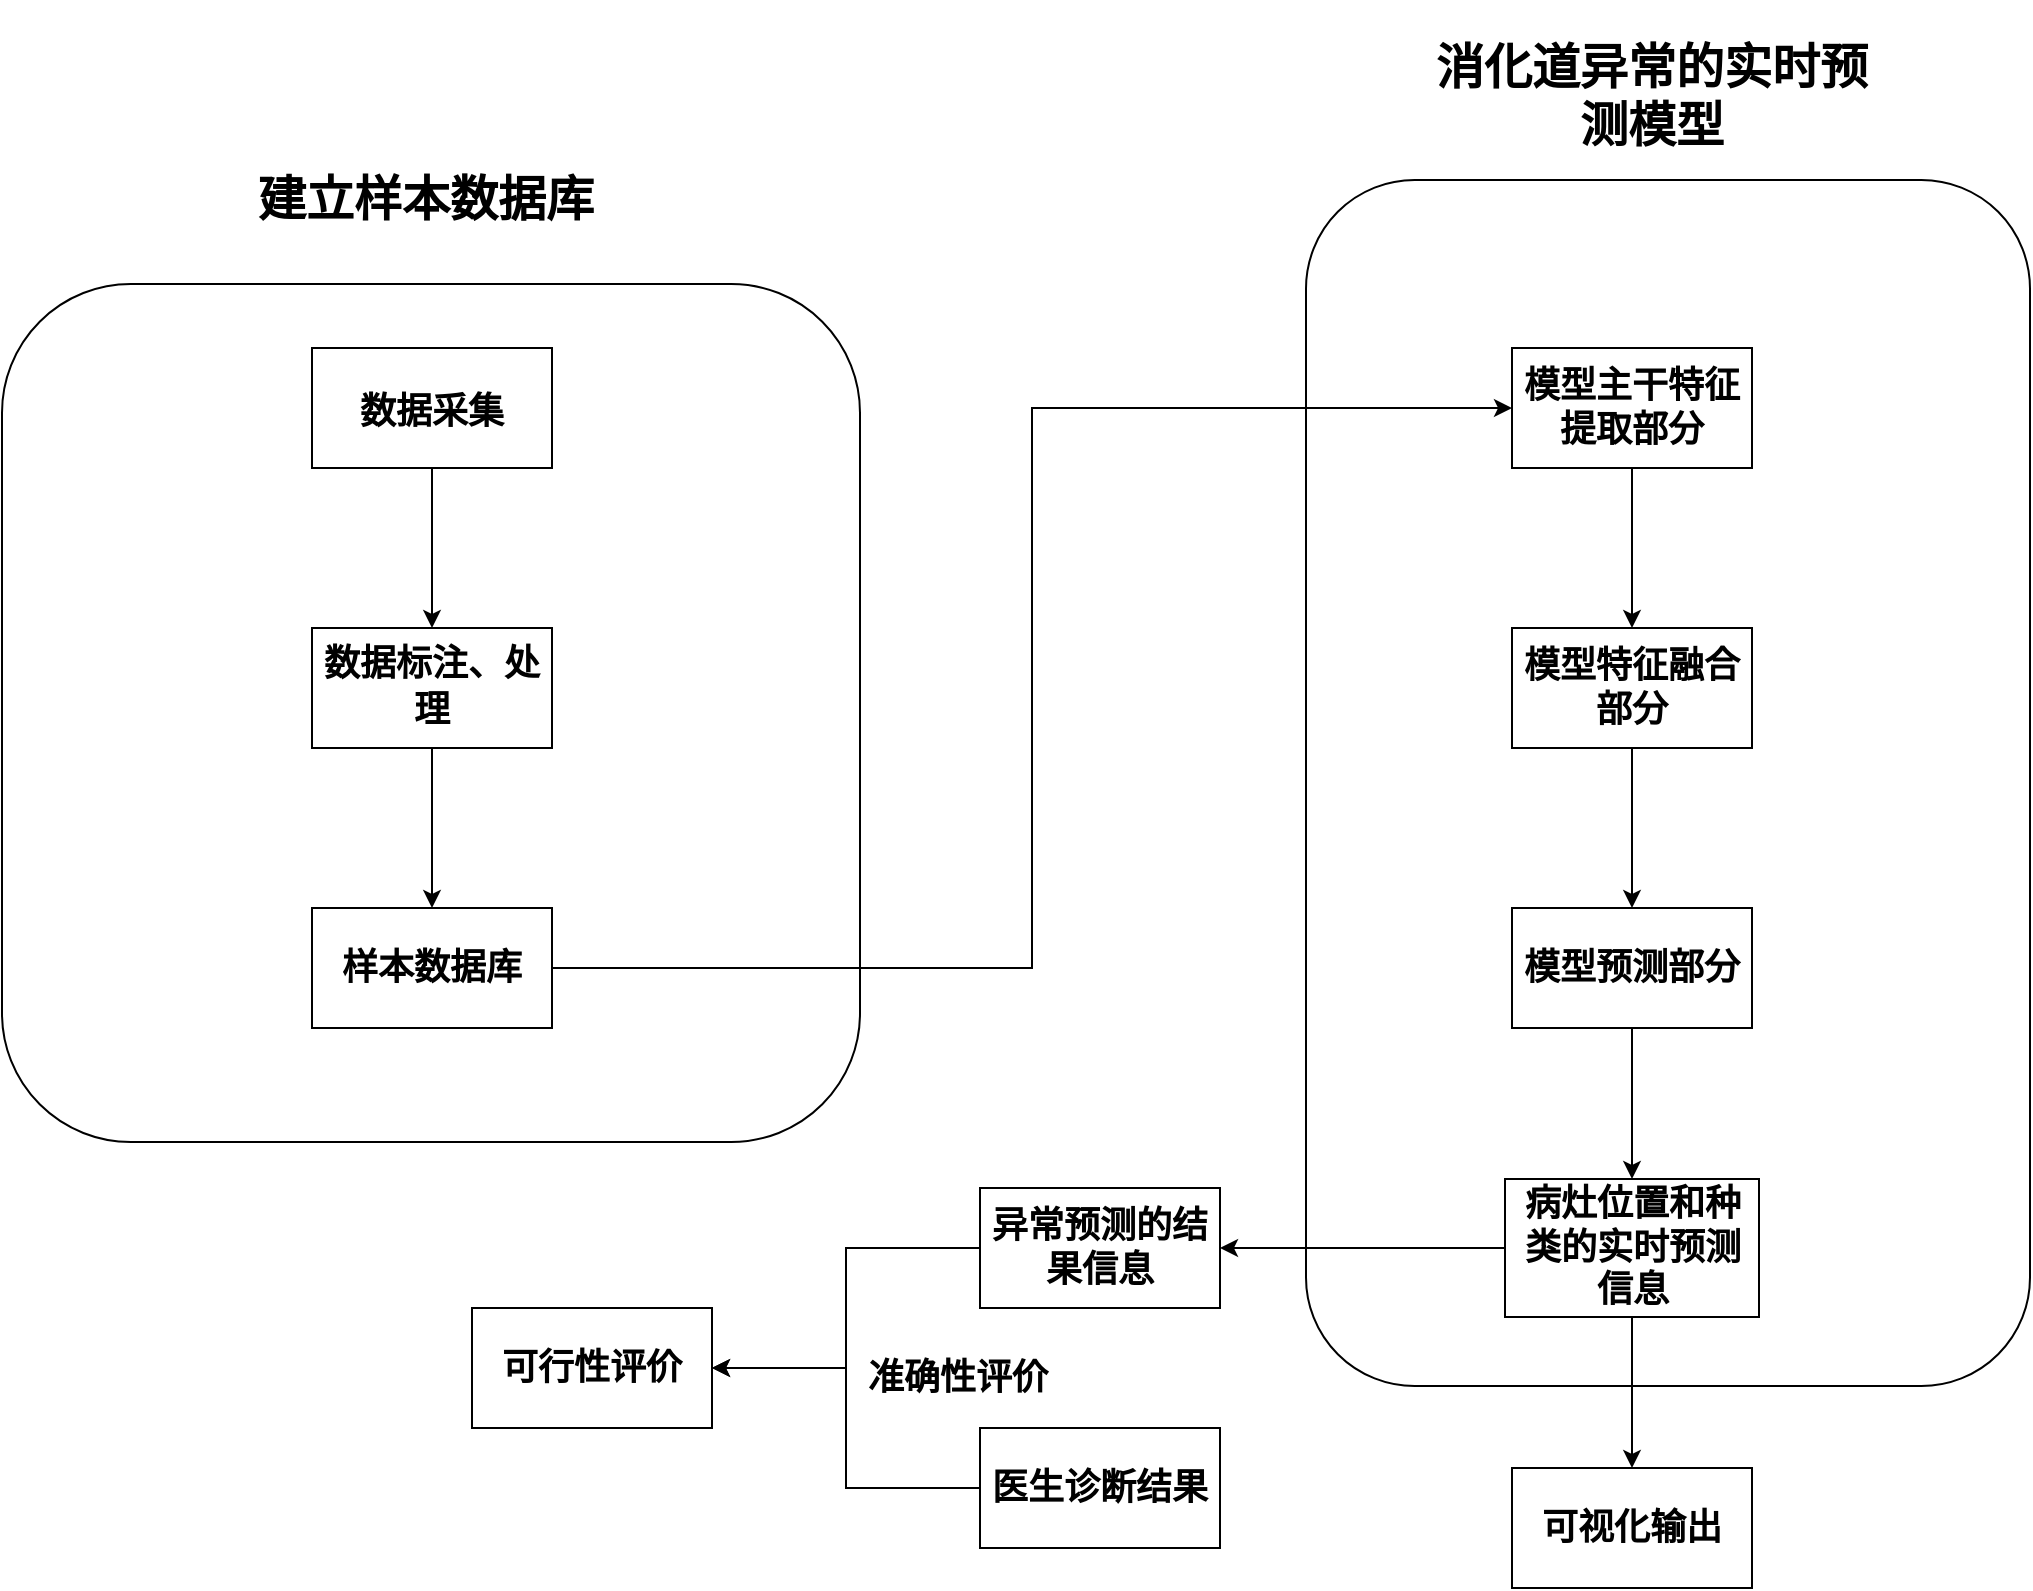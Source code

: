 <mxfile version="17.2.4" type="github">
  <diagram id="C5RBs43oDa-KdzZeNtuy" name="Page-1">
    <mxGraphModel dx="1962" dy="1268" grid="0" gridSize="10" guides="1" tooltips="1" connect="1" arrows="1" fold="1" page="0" pageScale="1" pageWidth="827" pageHeight="1169" math="0" shadow="0">
      <root>
        <mxCell id="WIyWlLk6GJQsqaUBKTNV-0" />
        <mxCell id="WIyWlLk6GJQsqaUBKTNV-1" parent="WIyWlLk6GJQsqaUBKTNV-0" />
        <mxCell id="ZSZEKu7pOIrbtc3AaUpl-3" value="" style="edgeStyle=orthogonalEdgeStyle;rounded=0;orthogonalLoop=1;jettySize=auto;html=1;" edge="1" parent="WIyWlLk6GJQsqaUBKTNV-1" source="ZSZEKu7pOIrbtc3AaUpl-1" target="ZSZEKu7pOIrbtc3AaUpl-2">
          <mxGeometry relative="1" as="geometry" />
        </mxCell>
        <mxCell id="ZSZEKu7pOIrbtc3AaUpl-1" value="&lt;h1&gt;&lt;font face=&quot;宋体&quot; data-font-src=&quot;https://songti.laoxiezi.com/&quot; style=&quot;font-size: 18px&quot;&gt;数据采集&lt;/font&gt;&lt;/h1&gt;" style="rounded=0;whiteSpace=wrap;html=1;" vertex="1" parent="WIyWlLk6GJQsqaUBKTNV-1">
          <mxGeometry x="20" y="160" width="120" height="60" as="geometry" />
        </mxCell>
        <mxCell id="ZSZEKu7pOIrbtc3AaUpl-5" value="" style="edgeStyle=orthogonalEdgeStyle;rounded=0;orthogonalLoop=1;jettySize=auto;html=1;" edge="1" parent="WIyWlLk6GJQsqaUBKTNV-1" source="ZSZEKu7pOIrbtc3AaUpl-2" target="ZSZEKu7pOIrbtc3AaUpl-4">
          <mxGeometry relative="1" as="geometry" />
        </mxCell>
        <mxCell id="ZSZEKu7pOIrbtc3AaUpl-2" value="&lt;p class=&quot;MsoNormal&quot;&gt;&lt;span&gt;&lt;font style=&quot;font-size: 18px&quot; face=&quot;宋体&quot; data-font-src=&quot;https://songti.laoxiezi.com/&quot;&gt;&lt;b&gt;数据标注、处理&lt;/b&gt;&lt;/font&gt;&lt;span lang=&quot;EN-US&quot; style=&quot;font-size: 14pt&quot;&gt;&lt;/span&gt;&lt;/span&gt;&lt;/p&gt;" style="rounded=0;whiteSpace=wrap;html=1;" vertex="1" parent="WIyWlLk6GJQsqaUBKTNV-1">
          <mxGeometry x="20" y="300" width="120" height="60" as="geometry" />
        </mxCell>
        <mxCell id="ZSZEKu7pOIrbtc3AaUpl-6" style="edgeStyle=orthogonalEdgeStyle;rounded=0;orthogonalLoop=1;jettySize=auto;html=1;entryX=0;entryY=0.5;entryDx=0;entryDy=0;" edge="1" parent="WIyWlLk6GJQsqaUBKTNV-1" source="ZSZEKu7pOIrbtc3AaUpl-4" target="ZSZEKu7pOIrbtc3AaUpl-7">
          <mxGeometry relative="1" as="geometry">
            <mxPoint x="590" y="180" as="targetPoint" />
          </mxGeometry>
        </mxCell>
        <mxCell id="ZSZEKu7pOIrbtc3AaUpl-4" value="&lt;p class=&quot;MsoNormal&quot;&gt;&lt;span&gt;&lt;font style=&quot;font-size: 18px&quot; face=&quot;宋体&quot; data-font-src=&quot;https://songti.laoxiezi.com/&quot;&gt;&lt;b&gt;样本数据库&lt;/b&gt;&lt;/font&gt;&lt;span lang=&quot;EN-US&quot;&gt;&lt;/span&gt;&lt;/span&gt;&lt;/p&gt;" style="rounded=0;whiteSpace=wrap;html=1;" vertex="1" parent="WIyWlLk6GJQsqaUBKTNV-1">
          <mxGeometry x="20" y="440" width="120" height="60" as="geometry" />
        </mxCell>
        <mxCell id="ZSZEKu7pOIrbtc3AaUpl-9" value="" style="edgeStyle=orthogonalEdgeStyle;rounded=0;orthogonalLoop=1;jettySize=auto;html=1;" edge="1" parent="WIyWlLk6GJQsqaUBKTNV-1" source="ZSZEKu7pOIrbtc3AaUpl-7" target="ZSZEKu7pOIrbtc3AaUpl-8">
          <mxGeometry relative="1" as="geometry" />
        </mxCell>
        <mxCell id="ZSZEKu7pOIrbtc3AaUpl-7" value="&lt;p class=&quot;MsoNormal&quot;&gt;&lt;span&gt;&lt;font face=&quot;宋体&quot; data-font-src=&quot;https://songti.laoxiezi.com/&quot; style=&quot;font-size: 18px&quot;&gt;&lt;b&gt;模型主干特征提取部分&lt;/b&gt;&lt;/font&gt;&lt;span lang=&quot;EN-US&quot;&gt;&lt;/span&gt;&lt;/span&gt;&lt;/p&gt;" style="rounded=0;whiteSpace=wrap;html=1;" vertex="1" parent="WIyWlLk6GJQsqaUBKTNV-1">
          <mxGeometry x="620" y="160" width="120" height="60" as="geometry" />
        </mxCell>
        <mxCell id="ZSZEKu7pOIrbtc3AaUpl-11" value="" style="edgeStyle=orthogonalEdgeStyle;rounded=0;orthogonalLoop=1;jettySize=auto;html=1;" edge="1" parent="WIyWlLk6GJQsqaUBKTNV-1" source="ZSZEKu7pOIrbtc3AaUpl-8" target="ZSZEKu7pOIrbtc3AaUpl-10">
          <mxGeometry relative="1" as="geometry" />
        </mxCell>
        <mxCell id="ZSZEKu7pOIrbtc3AaUpl-8" value="&lt;p class=&quot;MsoNormal&quot;&gt;&lt;span&gt;&lt;font face=&quot;宋体&quot; data-font-src=&quot;https://songti.laoxiezi.com/&quot; style=&quot;font-size: 18px&quot;&gt;&lt;b&gt;模型特征融合部分&lt;/b&gt;&lt;/font&gt;&lt;span lang=&quot;EN-US&quot;&gt;&lt;/span&gt;&lt;/span&gt;&lt;/p&gt;" style="rounded=0;whiteSpace=wrap;html=1;" vertex="1" parent="WIyWlLk6GJQsqaUBKTNV-1">
          <mxGeometry x="620" y="300" width="120" height="60" as="geometry" />
        </mxCell>
        <mxCell id="ZSZEKu7pOIrbtc3AaUpl-13" value="" style="edgeStyle=orthogonalEdgeStyle;rounded=0;orthogonalLoop=1;jettySize=auto;html=1;" edge="1" parent="WIyWlLk6GJQsqaUBKTNV-1" source="ZSZEKu7pOIrbtc3AaUpl-10" target="ZSZEKu7pOIrbtc3AaUpl-12">
          <mxGeometry relative="1" as="geometry" />
        </mxCell>
        <mxCell id="ZSZEKu7pOIrbtc3AaUpl-10" value="&lt;p class=&quot;MsoNormal&quot;&gt;&lt;span&gt;&lt;font face=&quot;宋体&quot; data-font-src=&quot;https://songti.laoxiezi.com/&quot; style=&quot;font-size: 18px&quot;&gt;&lt;b&gt;模型预测部分&lt;/b&gt;&lt;/font&gt;&lt;span lang=&quot;EN-US&quot;&gt;&lt;/span&gt;&lt;/span&gt;&lt;/p&gt;" style="rounded=0;whiteSpace=wrap;html=1;" vertex="1" parent="WIyWlLk6GJQsqaUBKTNV-1">
          <mxGeometry x="620" y="440" width="120" height="60" as="geometry" />
        </mxCell>
        <mxCell id="ZSZEKu7pOIrbtc3AaUpl-14" style="edgeStyle=orthogonalEdgeStyle;rounded=0;orthogonalLoop=1;jettySize=auto;html=1;" edge="1" parent="WIyWlLk6GJQsqaUBKTNV-1" source="ZSZEKu7pOIrbtc3AaUpl-12" target="ZSZEKu7pOIrbtc3AaUpl-15">
          <mxGeometry relative="1" as="geometry">
            <mxPoint x="680.0" y="750" as="targetPoint" />
          </mxGeometry>
        </mxCell>
        <mxCell id="ZSZEKu7pOIrbtc3AaUpl-16" style="edgeStyle=orthogonalEdgeStyle;rounded=0;orthogonalLoop=1;jettySize=auto;html=1;exitX=0;exitY=0.5;exitDx=0;exitDy=0;" edge="1" parent="WIyWlLk6GJQsqaUBKTNV-1" source="ZSZEKu7pOIrbtc3AaUpl-12" target="ZSZEKu7pOIrbtc3AaUpl-17">
          <mxGeometry relative="1" as="geometry">
            <mxPoint x="430" y="610" as="targetPoint" />
          </mxGeometry>
        </mxCell>
        <mxCell id="ZSZEKu7pOIrbtc3AaUpl-12" value="&lt;p class=&quot;MsoNormal&quot;&gt;&lt;span&gt;&lt;font face=&quot;宋体&quot; data-font-src=&quot;https://songti.laoxiezi.com/&quot; style=&quot;font-size: 18px&quot;&gt;&lt;b&gt;病灶位置和种类的实时预测信息&lt;/b&gt;&lt;/font&gt;&lt;span lang=&quot;EN-US&quot;&gt;&lt;/span&gt;&lt;/span&gt;&lt;/p&gt;" style="rounded=0;whiteSpace=wrap;html=1;" vertex="1" parent="WIyWlLk6GJQsqaUBKTNV-1">
          <mxGeometry x="616.5" y="575.5" width="127" height="69" as="geometry" />
        </mxCell>
        <mxCell id="ZSZEKu7pOIrbtc3AaUpl-15" value="&lt;p class=&quot;MsoNormal&quot;&gt;&lt;span&gt;&lt;font face=&quot;宋体&quot; data-font-src=&quot;https://songti.laoxiezi.com/&quot; style=&quot;font-size: 18px&quot;&gt;&lt;b&gt;可视化输出&lt;/b&gt;&lt;/font&gt;&lt;span lang=&quot;EN-US&quot;&gt;&lt;/span&gt;&lt;/span&gt;&lt;/p&gt;" style="rounded=0;whiteSpace=wrap;html=1;" vertex="1" parent="WIyWlLk6GJQsqaUBKTNV-1">
          <mxGeometry x="620.0" y="720" width="120" height="60" as="geometry" />
        </mxCell>
        <mxCell id="ZSZEKu7pOIrbtc3AaUpl-21" style="edgeStyle=orthogonalEdgeStyle;rounded=0;orthogonalLoop=1;jettySize=auto;html=1;entryX=1;entryY=0.5;entryDx=0;entryDy=0;" edge="1" parent="WIyWlLk6GJQsqaUBKTNV-1" source="ZSZEKu7pOIrbtc3AaUpl-17" target="ZSZEKu7pOIrbtc3AaUpl-19">
          <mxGeometry relative="1" as="geometry" />
        </mxCell>
        <mxCell id="ZSZEKu7pOIrbtc3AaUpl-17" value="&lt;p class=&quot;MsoNormal&quot;&gt;&lt;span&gt;&lt;font face=&quot;宋体&quot; data-font-src=&quot;https://songti.laoxiezi.com/&quot; style=&quot;font-size: 18px&quot;&gt;&lt;b&gt;异常预测的结果信息&lt;/b&gt;&lt;/font&gt;&lt;span lang=&quot;EN-US&quot;&gt;&lt;/span&gt;&lt;/span&gt;&lt;/p&gt;" style="rounded=0;whiteSpace=wrap;html=1;" vertex="1" parent="WIyWlLk6GJQsqaUBKTNV-1">
          <mxGeometry x="354" y="580" width="120" height="60" as="geometry" />
        </mxCell>
        <mxCell id="ZSZEKu7pOIrbtc3AaUpl-20" style="edgeStyle=orthogonalEdgeStyle;rounded=0;orthogonalLoop=1;jettySize=auto;html=1;entryX=1;entryY=0.5;entryDx=0;entryDy=0;" edge="1" parent="WIyWlLk6GJQsqaUBKTNV-1" source="ZSZEKu7pOIrbtc3AaUpl-18" target="ZSZEKu7pOIrbtc3AaUpl-19">
          <mxGeometry relative="1" as="geometry" />
        </mxCell>
        <mxCell id="ZSZEKu7pOIrbtc3AaUpl-18" value="&lt;p class=&quot;MsoNormal&quot;&gt;&lt;span&gt;&lt;font face=&quot;宋体&quot; data-font-src=&quot;https://songti.laoxiezi.com/&quot; style=&quot;font-size: 18px&quot;&gt;&lt;b&gt;医生诊断结果&lt;/b&gt;&lt;/font&gt;&lt;span lang=&quot;EN-US&quot;&gt;&lt;/span&gt;&lt;/span&gt;&lt;/p&gt;" style="rounded=0;whiteSpace=wrap;html=1;" vertex="1" parent="WIyWlLk6GJQsqaUBKTNV-1">
          <mxGeometry x="354" y="700" width="120" height="60" as="geometry" />
        </mxCell>
        <mxCell id="ZSZEKu7pOIrbtc3AaUpl-19" value="&lt;p class=&quot;MsoNormal&quot;&gt;&lt;span&gt;&lt;font face=&quot;宋体&quot; data-font-src=&quot;https://songti.laoxiezi.com/&quot; style=&quot;font-size: 18px&quot;&gt;&lt;b&gt;可行性评价&lt;/b&gt;&lt;/font&gt;&lt;span lang=&quot;EN-US&quot;&gt;&lt;/span&gt;&lt;/span&gt;&lt;/p&gt;" style="rounded=0;whiteSpace=wrap;html=1;" vertex="1" parent="WIyWlLk6GJQsqaUBKTNV-1">
          <mxGeometry x="100" y="640" width="120" height="60" as="geometry" />
        </mxCell>
        <mxCell id="ZSZEKu7pOIrbtc3AaUpl-24" value="" style="whiteSpace=wrap;html=1;aspect=fixed;fontFamily=宋体;fontSource=https%3A%2F%2Fsongti.laoxiezi.com%2F;fontSize=18;fontColor=default;strokeColor=default;fillColor=none;rounded=1;" vertex="1" parent="WIyWlLk6GJQsqaUBKTNV-1">
          <mxGeometry x="-135" y="128" width="429" height="429" as="geometry" />
        </mxCell>
        <mxCell id="ZSZEKu7pOIrbtc3AaUpl-29" value="" style="rounded=1;whiteSpace=wrap;html=1;fontFamily=宋体;fontSource=https%3A%2F%2Fsongti.laoxiezi.com%2F;fontSize=18;fontColor=default;strokeColor=default;fillColor=none;" vertex="1" parent="WIyWlLk6GJQsqaUBKTNV-1">
          <mxGeometry x="517" y="76" width="362" height="603" as="geometry" />
        </mxCell>
        <mxCell id="ZSZEKu7pOIrbtc3AaUpl-30" value="&lt;p class=&quot;MsoNormal&quot;&gt;&lt;font&gt;&lt;b&gt;准确性评价&lt;/b&gt;&lt;/font&gt;&lt;span lang=&quot;EN-US&quot;&gt;&lt;/span&gt;&lt;/p&gt;" style="rounded=0;whiteSpace=wrap;html=1;fontFamily=宋体;fontSource=https%3A%2F%2Fsongti.laoxiezi.com%2F;fontSize=18;fontColor=default;strokeColor=none;fillColor=none;" vertex="1" parent="WIyWlLk6GJQsqaUBKTNV-1">
          <mxGeometry x="283" y="644.5" width="120" height="60" as="geometry" />
        </mxCell>
        <mxCell id="ZSZEKu7pOIrbtc3AaUpl-32" value="&lt;p class=&quot;MsoNormal&quot;&gt;&lt;font style=&quot;font-size: 24px&quot;&gt;&lt;b&gt;消化道异常的实时预测模型&lt;/b&gt;&lt;/font&gt;&lt;span lang=&quot;EN-US&quot;&gt;&lt;/span&gt;&lt;/p&gt;" style="rounded=0;whiteSpace=wrap;html=1;fontFamily=宋体;fontSource=https%3A%2F%2Fsongti.laoxiezi.com%2F;fontSize=18;fontColor=default;strokeColor=none;fillColor=none;" vertex="1" parent="WIyWlLk6GJQsqaUBKTNV-1">
          <mxGeometry x="579" y="-3" width="222" height="73" as="geometry" />
        </mxCell>
        <mxCell id="ZSZEKu7pOIrbtc3AaUpl-33" value="&lt;p class=&quot;MsoNormal&quot;&gt;&lt;font&gt;&lt;b&gt;建立样本数据库&lt;/b&gt;&lt;/font&gt;&lt;span lang=&quot;EN-US&quot;&gt;&lt;/span&gt;&lt;/p&gt;" style="rounded=0;whiteSpace=wrap;html=1;fontFamily=宋体;fontSource=https%3A%2F%2Fsongti.laoxiezi.com%2F;fontSize=24;fontColor=default;strokeColor=none;fillColor=none;" vertex="1" parent="WIyWlLk6GJQsqaUBKTNV-1">
          <mxGeometry x="-31" y="44" width="216" height="84" as="geometry" />
        </mxCell>
      </root>
    </mxGraphModel>
  </diagram>
</mxfile>
